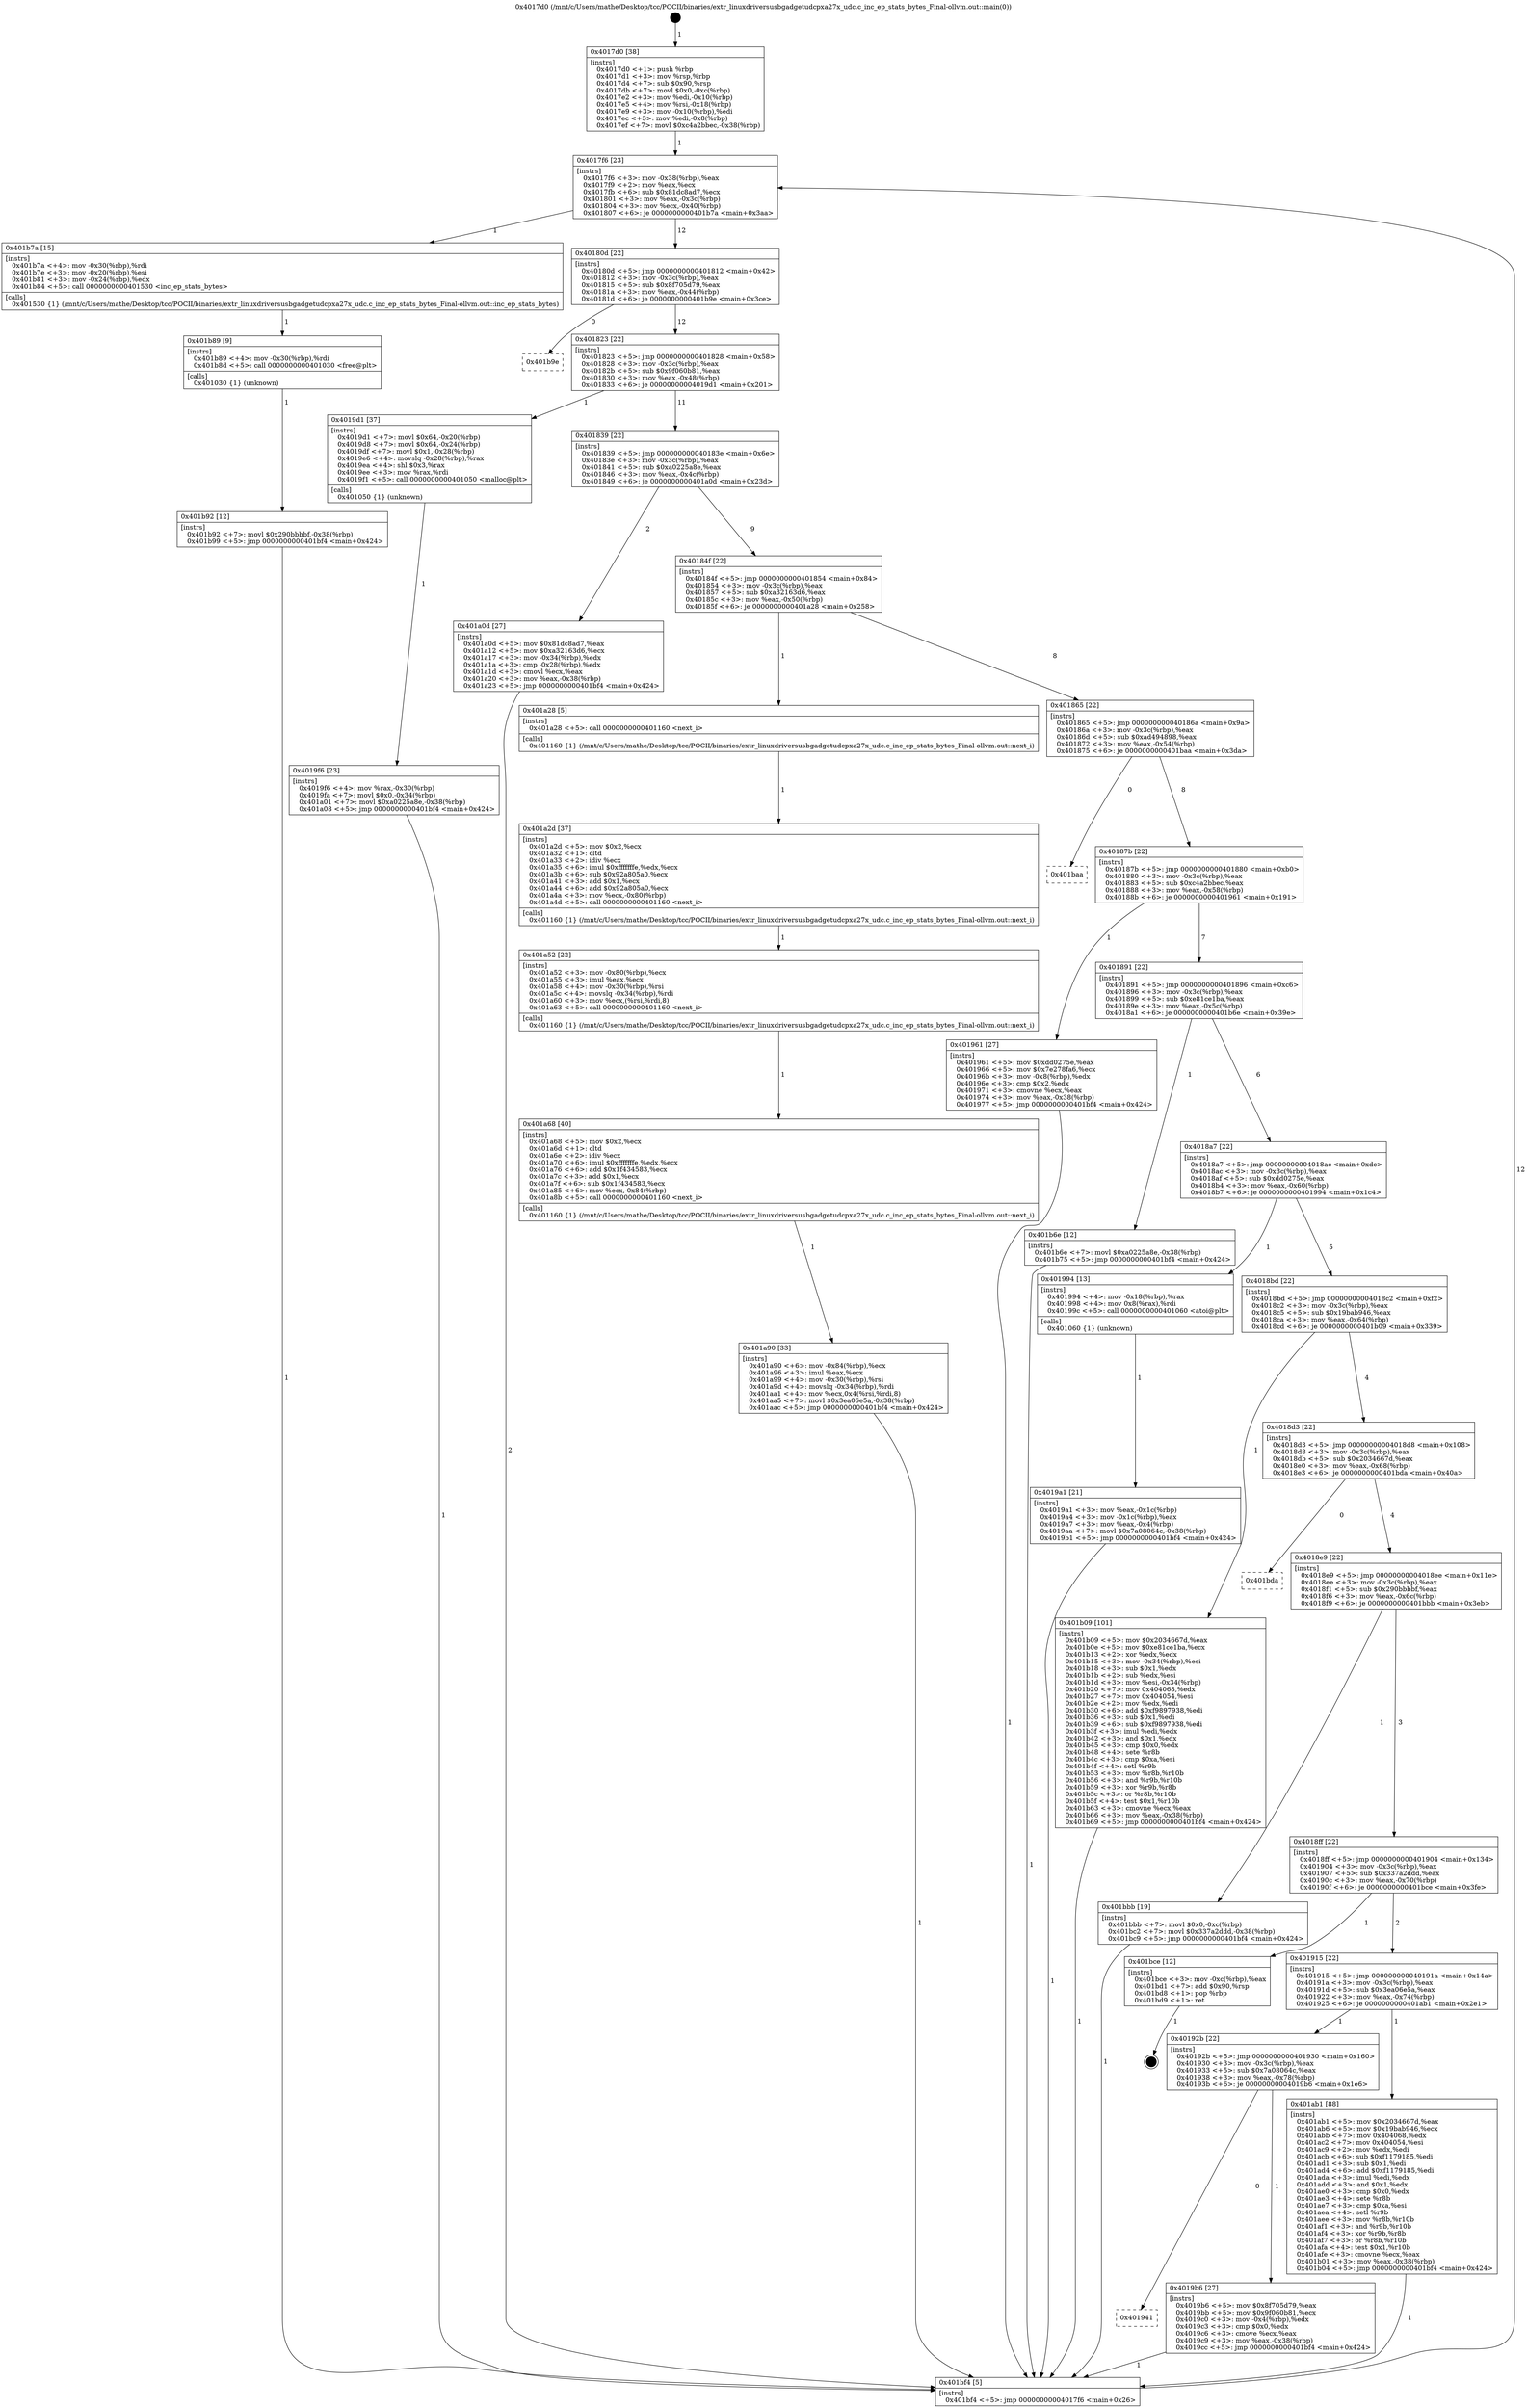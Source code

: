 digraph "0x4017d0" {
  label = "0x4017d0 (/mnt/c/Users/mathe/Desktop/tcc/POCII/binaries/extr_linuxdriversusbgadgetudcpxa27x_udc.c_inc_ep_stats_bytes_Final-ollvm.out::main(0))"
  labelloc = "t"
  node[shape=record]

  Entry [label="",width=0.3,height=0.3,shape=circle,fillcolor=black,style=filled]
  "0x4017f6" [label="{
     0x4017f6 [23]\l
     | [instrs]\l
     &nbsp;&nbsp;0x4017f6 \<+3\>: mov -0x38(%rbp),%eax\l
     &nbsp;&nbsp;0x4017f9 \<+2\>: mov %eax,%ecx\l
     &nbsp;&nbsp;0x4017fb \<+6\>: sub $0x81dc8ad7,%ecx\l
     &nbsp;&nbsp;0x401801 \<+3\>: mov %eax,-0x3c(%rbp)\l
     &nbsp;&nbsp;0x401804 \<+3\>: mov %ecx,-0x40(%rbp)\l
     &nbsp;&nbsp;0x401807 \<+6\>: je 0000000000401b7a \<main+0x3aa\>\l
  }"]
  "0x401b7a" [label="{
     0x401b7a [15]\l
     | [instrs]\l
     &nbsp;&nbsp;0x401b7a \<+4\>: mov -0x30(%rbp),%rdi\l
     &nbsp;&nbsp;0x401b7e \<+3\>: mov -0x20(%rbp),%esi\l
     &nbsp;&nbsp;0x401b81 \<+3\>: mov -0x24(%rbp),%edx\l
     &nbsp;&nbsp;0x401b84 \<+5\>: call 0000000000401530 \<inc_ep_stats_bytes\>\l
     | [calls]\l
     &nbsp;&nbsp;0x401530 \{1\} (/mnt/c/Users/mathe/Desktop/tcc/POCII/binaries/extr_linuxdriversusbgadgetudcpxa27x_udc.c_inc_ep_stats_bytes_Final-ollvm.out::inc_ep_stats_bytes)\l
  }"]
  "0x40180d" [label="{
     0x40180d [22]\l
     | [instrs]\l
     &nbsp;&nbsp;0x40180d \<+5\>: jmp 0000000000401812 \<main+0x42\>\l
     &nbsp;&nbsp;0x401812 \<+3\>: mov -0x3c(%rbp),%eax\l
     &nbsp;&nbsp;0x401815 \<+5\>: sub $0x8f705d79,%eax\l
     &nbsp;&nbsp;0x40181a \<+3\>: mov %eax,-0x44(%rbp)\l
     &nbsp;&nbsp;0x40181d \<+6\>: je 0000000000401b9e \<main+0x3ce\>\l
  }"]
  Exit [label="",width=0.3,height=0.3,shape=circle,fillcolor=black,style=filled,peripheries=2]
  "0x401b9e" [label="{
     0x401b9e\l
  }", style=dashed]
  "0x401823" [label="{
     0x401823 [22]\l
     | [instrs]\l
     &nbsp;&nbsp;0x401823 \<+5\>: jmp 0000000000401828 \<main+0x58\>\l
     &nbsp;&nbsp;0x401828 \<+3\>: mov -0x3c(%rbp),%eax\l
     &nbsp;&nbsp;0x40182b \<+5\>: sub $0x9f060b81,%eax\l
     &nbsp;&nbsp;0x401830 \<+3\>: mov %eax,-0x48(%rbp)\l
     &nbsp;&nbsp;0x401833 \<+6\>: je 00000000004019d1 \<main+0x201\>\l
  }"]
  "0x401b92" [label="{
     0x401b92 [12]\l
     | [instrs]\l
     &nbsp;&nbsp;0x401b92 \<+7\>: movl $0x290bbbbf,-0x38(%rbp)\l
     &nbsp;&nbsp;0x401b99 \<+5\>: jmp 0000000000401bf4 \<main+0x424\>\l
  }"]
  "0x4019d1" [label="{
     0x4019d1 [37]\l
     | [instrs]\l
     &nbsp;&nbsp;0x4019d1 \<+7\>: movl $0x64,-0x20(%rbp)\l
     &nbsp;&nbsp;0x4019d8 \<+7\>: movl $0x64,-0x24(%rbp)\l
     &nbsp;&nbsp;0x4019df \<+7\>: movl $0x1,-0x28(%rbp)\l
     &nbsp;&nbsp;0x4019e6 \<+4\>: movslq -0x28(%rbp),%rax\l
     &nbsp;&nbsp;0x4019ea \<+4\>: shl $0x3,%rax\l
     &nbsp;&nbsp;0x4019ee \<+3\>: mov %rax,%rdi\l
     &nbsp;&nbsp;0x4019f1 \<+5\>: call 0000000000401050 \<malloc@plt\>\l
     | [calls]\l
     &nbsp;&nbsp;0x401050 \{1\} (unknown)\l
  }"]
  "0x401839" [label="{
     0x401839 [22]\l
     | [instrs]\l
     &nbsp;&nbsp;0x401839 \<+5\>: jmp 000000000040183e \<main+0x6e\>\l
     &nbsp;&nbsp;0x40183e \<+3\>: mov -0x3c(%rbp),%eax\l
     &nbsp;&nbsp;0x401841 \<+5\>: sub $0xa0225a8e,%eax\l
     &nbsp;&nbsp;0x401846 \<+3\>: mov %eax,-0x4c(%rbp)\l
     &nbsp;&nbsp;0x401849 \<+6\>: je 0000000000401a0d \<main+0x23d\>\l
  }"]
  "0x401b89" [label="{
     0x401b89 [9]\l
     | [instrs]\l
     &nbsp;&nbsp;0x401b89 \<+4\>: mov -0x30(%rbp),%rdi\l
     &nbsp;&nbsp;0x401b8d \<+5\>: call 0000000000401030 \<free@plt\>\l
     | [calls]\l
     &nbsp;&nbsp;0x401030 \{1\} (unknown)\l
  }"]
  "0x401a0d" [label="{
     0x401a0d [27]\l
     | [instrs]\l
     &nbsp;&nbsp;0x401a0d \<+5\>: mov $0x81dc8ad7,%eax\l
     &nbsp;&nbsp;0x401a12 \<+5\>: mov $0xa32163d6,%ecx\l
     &nbsp;&nbsp;0x401a17 \<+3\>: mov -0x34(%rbp),%edx\l
     &nbsp;&nbsp;0x401a1a \<+3\>: cmp -0x28(%rbp),%edx\l
     &nbsp;&nbsp;0x401a1d \<+3\>: cmovl %ecx,%eax\l
     &nbsp;&nbsp;0x401a20 \<+3\>: mov %eax,-0x38(%rbp)\l
     &nbsp;&nbsp;0x401a23 \<+5\>: jmp 0000000000401bf4 \<main+0x424\>\l
  }"]
  "0x40184f" [label="{
     0x40184f [22]\l
     | [instrs]\l
     &nbsp;&nbsp;0x40184f \<+5\>: jmp 0000000000401854 \<main+0x84\>\l
     &nbsp;&nbsp;0x401854 \<+3\>: mov -0x3c(%rbp),%eax\l
     &nbsp;&nbsp;0x401857 \<+5\>: sub $0xa32163d6,%eax\l
     &nbsp;&nbsp;0x40185c \<+3\>: mov %eax,-0x50(%rbp)\l
     &nbsp;&nbsp;0x40185f \<+6\>: je 0000000000401a28 \<main+0x258\>\l
  }"]
  "0x401a90" [label="{
     0x401a90 [33]\l
     | [instrs]\l
     &nbsp;&nbsp;0x401a90 \<+6\>: mov -0x84(%rbp),%ecx\l
     &nbsp;&nbsp;0x401a96 \<+3\>: imul %eax,%ecx\l
     &nbsp;&nbsp;0x401a99 \<+4\>: mov -0x30(%rbp),%rsi\l
     &nbsp;&nbsp;0x401a9d \<+4\>: movslq -0x34(%rbp),%rdi\l
     &nbsp;&nbsp;0x401aa1 \<+4\>: mov %ecx,0x4(%rsi,%rdi,8)\l
     &nbsp;&nbsp;0x401aa5 \<+7\>: movl $0x3ea06e5a,-0x38(%rbp)\l
     &nbsp;&nbsp;0x401aac \<+5\>: jmp 0000000000401bf4 \<main+0x424\>\l
  }"]
  "0x401a28" [label="{
     0x401a28 [5]\l
     | [instrs]\l
     &nbsp;&nbsp;0x401a28 \<+5\>: call 0000000000401160 \<next_i\>\l
     | [calls]\l
     &nbsp;&nbsp;0x401160 \{1\} (/mnt/c/Users/mathe/Desktop/tcc/POCII/binaries/extr_linuxdriversusbgadgetudcpxa27x_udc.c_inc_ep_stats_bytes_Final-ollvm.out::next_i)\l
  }"]
  "0x401865" [label="{
     0x401865 [22]\l
     | [instrs]\l
     &nbsp;&nbsp;0x401865 \<+5\>: jmp 000000000040186a \<main+0x9a\>\l
     &nbsp;&nbsp;0x40186a \<+3\>: mov -0x3c(%rbp),%eax\l
     &nbsp;&nbsp;0x40186d \<+5\>: sub $0xad494898,%eax\l
     &nbsp;&nbsp;0x401872 \<+3\>: mov %eax,-0x54(%rbp)\l
     &nbsp;&nbsp;0x401875 \<+6\>: je 0000000000401baa \<main+0x3da\>\l
  }"]
  "0x401a68" [label="{
     0x401a68 [40]\l
     | [instrs]\l
     &nbsp;&nbsp;0x401a68 \<+5\>: mov $0x2,%ecx\l
     &nbsp;&nbsp;0x401a6d \<+1\>: cltd\l
     &nbsp;&nbsp;0x401a6e \<+2\>: idiv %ecx\l
     &nbsp;&nbsp;0x401a70 \<+6\>: imul $0xfffffffe,%edx,%ecx\l
     &nbsp;&nbsp;0x401a76 \<+6\>: add $0x1f434583,%ecx\l
     &nbsp;&nbsp;0x401a7c \<+3\>: add $0x1,%ecx\l
     &nbsp;&nbsp;0x401a7f \<+6\>: sub $0x1f434583,%ecx\l
     &nbsp;&nbsp;0x401a85 \<+6\>: mov %ecx,-0x84(%rbp)\l
     &nbsp;&nbsp;0x401a8b \<+5\>: call 0000000000401160 \<next_i\>\l
     | [calls]\l
     &nbsp;&nbsp;0x401160 \{1\} (/mnt/c/Users/mathe/Desktop/tcc/POCII/binaries/extr_linuxdriversusbgadgetudcpxa27x_udc.c_inc_ep_stats_bytes_Final-ollvm.out::next_i)\l
  }"]
  "0x401baa" [label="{
     0x401baa\l
  }", style=dashed]
  "0x40187b" [label="{
     0x40187b [22]\l
     | [instrs]\l
     &nbsp;&nbsp;0x40187b \<+5\>: jmp 0000000000401880 \<main+0xb0\>\l
     &nbsp;&nbsp;0x401880 \<+3\>: mov -0x3c(%rbp),%eax\l
     &nbsp;&nbsp;0x401883 \<+5\>: sub $0xc4a2bbec,%eax\l
     &nbsp;&nbsp;0x401888 \<+3\>: mov %eax,-0x58(%rbp)\l
     &nbsp;&nbsp;0x40188b \<+6\>: je 0000000000401961 \<main+0x191\>\l
  }"]
  "0x401a52" [label="{
     0x401a52 [22]\l
     | [instrs]\l
     &nbsp;&nbsp;0x401a52 \<+3\>: mov -0x80(%rbp),%ecx\l
     &nbsp;&nbsp;0x401a55 \<+3\>: imul %eax,%ecx\l
     &nbsp;&nbsp;0x401a58 \<+4\>: mov -0x30(%rbp),%rsi\l
     &nbsp;&nbsp;0x401a5c \<+4\>: movslq -0x34(%rbp),%rdi\l
     &nbsp;&nbsp;0x401a60 \<+3\>: mov %ecx,(%rsi,%rdi,8)\l
     &nbsp;&nbsp;0x401a63 \<+5\>: call 0000000000401160 \<next_i\>\l
     | [calls]\l
     &nbsp;&nbsp;0x401160 \{1\} (/mnt/c/Users/mathe/Desktop/tcc/POCII/binaries/extr_linuxdriversusbgadgetudcpxa27x_udc.c_inc_ep_stats_bytes_Final-ollvm.out::next_i)\l
  }"]
  "0x401961" [label="{
     0x401961 [27]\l
     | [instrs]\l
     &nbsp;&nbsp;0x401961 \<+5\>: mov $0xdd0275e,%eax\l
     &nbsp;&nbsp;0x401966 \<+5\>: mov $0x7e278fa6,%ecx\l
     &nbsp;&nbsp;0x40196b \<+3\>: mov -0x8(%rbp),%edx\l
     &nbsp;&nbsp;0x40196e \<+3\>: cmp $0x2,%edx\l
     &nbsp;&nbsp;0x401971 \<+3\>: cmovne %ecx,%eax\l
     &nbsp;&nbsp;0x401974 \<+3\>: mov %eax,-0x38(%rbp)\l
     &nbsp;&nbsp;0x401977 \<+5\>: jmp 0000000000401bf4 \<main+0x424\>\l
  }"]
  "0x401891" [label="{
     0x401891 [22]\l
     | [instrs]\l
     &nbsp;&nbsp;0x401891 \<+5\>: jmp 0000000000401896 \<main+0xc6\>\l
     &nbsp;&nbsp;0x401896 \<+3\>: mov -0x3c(%rbp),%eax\l
     &nbsp;&nbsp;0x401899 \<+5\>: sub $0xe81ce1ba,%eax\l
     &nbsp;&nbsp;0x40189e \<+3\>: mov %eax,-0x5c(%rbp)\l
     &nbsp;&nbsp;0x4018a1 \<+6\>: je 0000000000401b6e \<main+0x39e\>\l
  }"]
  "0x401bf4" [label="{
     0x401bf4 [5]\l
     | [instrs]\l
     &nbsp;&nbsp;0x401bf4 \<+5\>: jmp 00000000004017f6 \<main+0x26\>\l
  }"]
  "0x4017d0" [label="{
     0x4017d0 [38]\l
     | [instrs]\l
     &nbsp;&nbsp;0x4017d0 \<+1\>: push %rbp\l
     &nbsp;&nbsp;0x4017d1 \<+3\>: mov %rsp,%rbp\l
     &nbsp;&nbsp;0x4017d4 \<+7\>: sub $0x90,%rsp\l
     &nbsp;&nbsp;0x4017db \<+7\>: movl $0x0,-0xc(%rbp)\l
     &nbsp;&nbsp;0x4017e2 \<+3\>: mov %edi,-0x10(%rbp)\l
     &nbsp;&nbsp;0x4017e5 \<+4\>: mov %rsi,-0x18(%rbp)\l
     &nbsp;&nbsp;0x4017e9 \<+3\>: mov -0x10(%rbp),%edi\l
     &nbsp;&nbsp;0x4017ec \<+3\>: mov %edi,-0x8(%rbp)\l
     &nbsp;&nbsp;0x4017ef \<+7\>: movl $0xc4a2bbec,-0x38(%rbp)\l
  }"]
  "0x401a2d" [label="{
     0x401a2d [37]\l
     | [instrs]\l
     &nbsp;&nbsp;0x401a2d \<+5\>: mov $0x2,%ecx\l
     &nbsp;&nbsp;0x401a32 \<+1\>: cltd\l
     &nbsp;&nbsp;0x401a33 \<+2\>: idiv %ecx\l
     &nbsp;&nbsp;0x401a35 \<+6\>: imul $0xfffffffe,%edx,%ecx\l
     &nbsp;&nbsp;0x401a3b \<+6\>: sub $0x92a805a0,%ecx\l
     &nbsp;&nbsp;0x401a41 \<+3\>: add $0x1,%ecx\l
     &nbsp;&nbsp;0x401a44 \<+6\>: add $0x92a805a0,%ecx\l
     &nbsp;&nbsp;0x401a4a \<+3\>: mov %ecx,-0x80(%rbp)\l
     &nbsp;&nbsp;0x401a4d \<+5\>: call 0000000000401160 \<next_i\>\l
     | [calls]\l
     &nbsp;&nbsp;0x401160 \{1\} (/mnt/c/Users/mathe/Desktop/tcc/POCII/binaries/extr_linuxdriversusbgadgetudcpxa27x_udc.c_inc_ep_stats_bytes_Final-ollvm.out::next_i)\l
  }"]
  "0x401b6e" [label="{
     0x401b6e [12]\l
     | [instrs]\l
     &nbsp;&nbsp;0x401b6e \<+7\>: movl $0xa0225a8e,-0x38(%rbp)\l
     &nbsp;&nbsp;0x401b75 \<+5\>: jmp 0000000000401bf4 \<main+0x424\>\l
  }"]
  "0x4018a7" [label="{
     0x4018a7 [22]\l
     | [instrs]\l
     &nbsp;&nbsp;0x4018a7 \<+5\>: jmp 00000000004018ac \<main+0xdc\>\l
     &nbsp;&nbsp;0x4018ac \<+3\>: mov -0x3c(%rbp),%eax\l
     &nbsp;&nbsp;0x4018af \<+5\>: sub $0xdd0275e,%eax\l
     &nbsp;&nbsp;0x4018b4 \<+3\>: mov %eax,-0x60(%rbp)\l
     &nbsp;&nbsp;0x4018b7 \<+6\>: je 0000000000401994 \<main+0x1c4\>\l
  }"]
  "0x4019f6" [label="{
     0x4019f6 [23]\l
     | [instrs]\l
     &nbsp;&nbsp;0x4019f6 \<+4\>: mov %rax,-0x30(%rbp)\l
     &nbsp;&nbsp;0x4019fa \<+7\>: movl $0x0,-0x34(%rbp)\l
     &nbsp;&nbsp;0x401a01 \<+7\>: movl $0xa0225a8e,-0x38(%rbp)\l
     &nbsp;&nbsp;0x401a08 \<+5\>: jmp 0000000000401bf4 \<main+0x424\>\l
  }"]
  "0x401994" [label="{
     0x401994 [13]\l
     | [instrs]\l
     &nbsp;&nbsp;0x401994 \<+4\>: mov -0x18(%rbp),%rax\l
     &nbsp;&nbsp;0x401998 \<+4\>: mov 0x8(%rax),%rdi\l
     &nbsp;&nbsp;0x40199c \<+5\>: call 0000000000401060 \<atoi@plt\>\l
     | [calls]\l
     &nbsp;&nbsp;0x401060 \{1\} (unknown)\l
  }"]
  "0x4018bd" [label="{
     0x4018bd [22]\l
     | [instrs]\l
     &nbsp;&nbsp;0x4018bd \<+5\>: jmp 00000000004018c2 \<main+0xf2\>\l
     &nbsp;&nbsp;0x4018c2 \<+3\>: mov -0x3c(%rbp),%eax\l
     &nbsp;&nbsp;0x4018c5 \<+5\>: sub $0x19bab946,%eax\l
     &nbsp;&nbsp;0x4018ca \<+3\>: mov %eax,-0x64(%rbp)\l
     &nbsp;&nbsp;0x4018cd \<+6\>: je 0000000000401b09 \<main+0x339\>\l
  }"]
  "0x4019a1" [label="{
     0x4019a1 [21]\l
     | [instrs]\l
     &nbsp;&nbsp;0x4019a1 \<+3\>: mov %eax,-0x1c(%rbp)\l
     &nbsp;&nbsp;0x4019a4 \<+3\>: mov -0x1c(%rbp),%eax\l
     &nbsp;&nbsp;0x4019a7 \<+3\>: mov %eax,-0x4(%rbp)\l
     &nbsp;&nbsp;0x4019aa \<+7\>: movl $0x7a08064c,-0x38(%rbp)\l
     &nbsp;&nbsp;0x4019b1 \<+5\>: jmp 0000000000401bf4 \<main+0x424\>\l
  }"]
  "0x401941" [label="{
     0x401941\l
  }", style=dashed]
  "0x401b09" [label="{
     0x401b09 [101]\l
     | [instrs]\l
     &nbsp;&nbsp;0x401b09 \<+5\>: mov $0x2034667d,%eax\l
     &nbsp;&nbsp;0x401b0e \<+5\>: mov $0xe81ce1ba,%ecx\l
     &nbsp;&nbsp;0x401b13 \<+2\>: xor %edx,%edx\l
     &nbsp;&nbsp;0x401b15 \<+3\>: mov -0x34(%rbp),%esi\l
     &nbsp;&nbsp;0x401b18 \<+3\>: sub $0x1,%edx\l
     &nbsp;&nbsp;0x401b1b \<+2\>: sub %edx,%esi\l
     &nbsp;&nbsp;0x401b1d \<+3\>: mov %esi,-0x34(%rbp)\l
     &nbsp;&nbsp;0x401b20 \<+7\>: mov 0x404068,%edx\l
     &nbsp;&nbsp;0x401b27 \<+7\>: mov 0x404054,%esi\l
     &nbsp;&nbsp;0x401b2e \<+2\>: mov %edx,%edi\l
     &nbsp;&nbsp;0x401b30 \<+6\>: add $0xf9897938,%edi\l
     &nbsp;&nbsp;0x401b36 \<+3\>: sub $0x1,%edi\l
     &nbsp;&nbsp;0x401b39 \<+6\>: sub $0xf9897938,%edi\l
     &nbsp;&nbsp;0x401b3f \<+3\>: imul %edi,%edx\l
     &nbsp;&nbsp;0x401b42 \<+3\>: and $0x1,%edx\l
     &nbsp;&nbsp;0x401b45 \<+3\>: cmp $0x0,%edx\l
     &nbsp;&nbsp;0x401b48 \<+4\>: sete %r8b\l
     &nbsp;&nbsp;0x401b4c \<+3\>: cmp $0xa,%esi\l
     &nbsp;&nbsp;0x401b4f \<+4\>: setl %r9b\l
     &nbsp;&nbsp;0x401b53 \<+3\>: mov %r8b,%r10b\l
     &nbsp;&nbsp;0x401b56 \<+3\>: and %r9b,%r10b\l
     &nbsp;&nbsp;0x401b59 \<+3\>: xor %r9b,%r8b\l
     &nbsp;&nbsp;0x401b5c \<+3\>: or %r8b,%r10b\l
     &nbsp;&nbsp;0x401b5f \<+4\>: test $0x1,%r10b\l
     &nbsp;&nbsp;0x401b63 \<+3\>: cmovne %ecx,%eax\l
     &nbsp;&nbsp;0x401b66 \<+3\>: mov %eax,-0x38(%rbp)\l
     &nbsp;&nbsp;0x401b69 \<+5\>: jmp 0000000000401bf4 \<main+0x424\>\l
  }"]
  "0x4018d3" [label="{
     0x4018d3 [22]\l
     | [instrs]\l
     &nbsp;&nbsp;0x4018d3 \<+5\>: jmp 00000000004018d8 \<main+0x108\>\l
     &nbsp;&nbsp;0x4018d8 \<+3\>: mov -0x3c(%rbp),%eax\l
     &nbsp;&nbsp;0x4018db \<+5\>: sub $0x2034667d,%eax\l
     &nbsp;&nbsp;0x4018e0 \<+3\>: mov %eax,-0x68(%rbp)\l
     &nbsp;&nbsp;0x4018e3 \<+6\>: je 0000000000401bda \<main+0x40a\>\l
  }"]
  "0x4019b6" [label="{
     0x4019b6 [27]\l
     | [instrs]\l
     &nbsp;&nbsp;0x4019b6 \<+5\>: mov $0x8f705d79,%eax\l
     &nbsp;&nbsp;0x4019bb \<+5\>: mov $0x9f060b81,%ecx\l
     &nbsp;&nbsp;0x4019c0 \<+3\>: mov -0x4(%rbp),%edx\l
     &nbsp;&nbsp;0x4019c3 \<+3\>: cmp $0x0,%edx\l
     &nbsp;&nbsp;0x4019c6 \<+3\>: cmove %ecx,%eax\l
     &nbsp;&nbsp;0x4019c9 \<+3\>: mov %eax,-0x38(%rbp)\l
     &nbsp;&nbsp;0x4019cc \<+5\>: jmp 0000000000401bf4 \<main+0x424\>\l
  }"]
  "0x401bda" [label="{
     0x401bda\l
  }", style=dashed]
  "0x4018e9" [label="{
     0x4018e9 [22]\l
     | [instrs]\l
     &nbsp;&nbsp;0x4018e9 \<+5\>: jmp 00000000004018ee \<main+0x11e\>\l
     &nbsp;&nbsp;0x4018ee \<+3\>: mov -0x3c(%rbp),%eax\l
     &nbsp;&nbsp;0x4018f1 \<+5\>: sub $0x290bbbbf,%eax\l
     &nbsp;&nbsp;0x4018f6 \<+3\>: mov %eax,-0x6c(%rbp)\l
     &nbsp;&nbsp;0x4018f9 \<+6\>: je 0000000000401bbb \<main+0x3eb\>\l
  }"]
  "0x40192b" [label="{
     0x40192b [22]\l
     | [instrs]\l
     &nbsp;&nbsp;0x40192b \<+5\>: jmp 0000000000401930 \<main+0x160\>\l
     &nbsp;&nbsp;0x401930 \<+3\>: mov -0x3c(%rbp),%eax\l
     &nbsp;&nbsp;0x401933 \<+5\>: sub $0x7a08064c,%eax\l
     &nbsp;&nbsp;0x401938 \<+3\>: mov %eax,-0x78(%rbp)\l
     &nbsp;&nbsp;0x40193b \<+6\>: je 00000000004019b6 \<main+0x1e6\>\l
  }"]
  "0x401bbb" [label="{
     0x401bbb [19]\l
     | [instrs]\l
     &nbsp;&nbsp;0x401bbb \<+7\>: movl $0x0,-0xc(%rbp)\l
     &nbsp;&nbsp;0x401bc2 \<+7\>: movl $0x337a2ddd,-0x38(%rbp)\l
     &nbsp;&nbsp;0x401bc9 \<+5\>: jmp 0000000000401bf4 \<main+0x424\>\l
  }"]
  "0x4018ff" [label="{
     0x4018ff [22]\l
     | [instrs]\l
     &nbsp;&nbsp;0x4018ff \<+5\>: jmp 0000000000401904 \<main+0x134\>\l
     &nbsp;&nbsp;0x401904 \<+3\>: mov -0x3c(%rbp),%eax\l
     &nbsp;&nbsp;0x401907 \<+5\>: sub $0x337a2ddd,%eax\l
     &nbsp;&nbsp;0x40190c \<+3\>: mov %eax,-0x70(%rbp)\l
     &nbsp;&nbsp;0x40190f \<+6\>: je 0000000000401bce \<main+0x3fe\>\l
  }"]
  "0x401ab1" [label="{
     0x401ab1 [88]\l
     | [instrs]\l
     &nbsp;&nbsp;0x401ab1 \<+5\>: mov $0x2034667d,%eax\l
     &nbsp;&nbsp;0x401ab6 \<+5\>: mov $0x19bab946,%ecx\l
     &nbsp;&nbsp;0x401abb \<+7\>: mov 0x404068,%edx\l
     &nbsp;&nbsp;0x401ac2 \<+7\>: mov 0x404054,%esi\l
     &nbsp;&nbsp;0x401ac9 \<+2\>: mov %edx,%edi\l
     &nbsp;&nbsp;0x401acb \<+6\>: sub $0xf1179185,%edi\l
     &nbsp;&nbsp;0x401ad1 \<+3\>: sub $0x1,%edi\l
     &nbsp;&nbsp;0x401ad4 \<+6\>: add $0xf1179185,%edi\l
     &nbsp;&nbsp;0x401ada \<+3\>: imul %edi,%edx\l
     &nbsp;&nbsp;0x401add \<+3\>: and $0x1,%edx\l
     &nbsp;&nbsp;0x401ae0 \<+3\>: cmp $0x0,%edx\l
     &nbsp;&nbsp;0x401ae3 \<+4\>: sete %r8b\l
     &nbsp;&nbsp;0x401ae7 \<+3\>: cmp $0xa,%esi\l
     &nbsp;&nbsp;0x401aea \<+4\>: setl %r9b\l
     &nbsp;&nbsp;0x401aee \<+3\>: mov %r8b,%r10b\l
     &nbsp;&nbsp;0x401af1 \<+3\>: and %r9b,%r10b\l
     &nbsp;&nbsp;0x401af4 \<+3\>: xor %r9b,%r8b\l
     &nbsp;&nbsp;0x401af7 \<+3\>: or %r8b,%r10b\l
     &nbsp;&nbsp;0x401afa \<+4\>: test $0x1,%r10b\l
     &nbsp;&nbsp;0x401afe \<+3\>: cmovne %ecx,%eax\l
     &nbsp;&nbsp;0x401b01 \<+3\>: mov %eax,-0x38(%rbp)\l
     &nbsp;&nbsp;0x401b04 \<+5\>: jmp 0000000000401bf4 \<main+0x424\>\l
  }"]
  "0x401bce" [label="{
     0x401bce [12]\l
     | [instrs]\l
     &nbsp;&nbsp;0x401bce \<+3\>: mov -0xc(%rbp),%eax\l
     &nbsp;&nbsp;0x401bd1 \<+7\>: add $0x90,%rsp\l
     &nbsp;&nbsp;0x401bd8 \<+1\>: pop %rbp\l
     &nbsp;&nbsp;0x401bd9 \<+1\>: ret\l
  }"]
  "0x401915" [label="{
     0x401915 [22]\l
     | [instrs]\l
     &nbsp;&nbsp;0x401915 \<+5\>: jmp 000000000040191a \<main+0x14a\>\l
     &nbsp;&nbsp;0x40191a \<+3\>: mov -0x3c(%rbp),%eax\l
     &nbsp;&nbsp;0x40191d \<+5\>: sub $0x3ea06e5a,%eax\l
     &nbsp;&nbsp;0x401922 \<+3\>: mov %eax,-0x74(%rbp)\l
     &nbsp;&nbsp;0x401925 \<+6\>: je 0000000000401ab1 \<main+0x2e1\>\l
  }"]
  Entry -> "0x4017d0" [label=" 1"]
  "0x4017f6" -> "0x401b7a" [label=" 1"]
  "0x4017f6" -> "0x40180d" [label=" 12"]
  "0x401bce" -> Exit [label=" 1"]
  "0x40180d" -> "0x401b9e" [label=" 0"]
  "0x40180d" -> "0x401823" [label=" 12"]
  "0x401bbb" -> "0x401bf4" [label=" 1"]
  "0x401823" -> "0x4019d1" [label=" 1"]
  "0x401823" -> "0x401839" [label=" 11"]
  "0x401b92" -> "0x401bf4" [label=" 1"]
  "0x401839" -> "0x401a0d" [label=" 2"]
  "0x401839" -> "0x40184f" [label=" 9"]
  "0x401b89" -> "0x401b92" [label=" 1"]
  "0x40184f" -> "0x401a28" [label=" 1"]
  "0x40184f" -> "0x401865" [label=" 8"]
  "0x401b7a" -> "0x401b89" [label=" 1"]
  "0x401865" -> "0x401baa" [label=" 0"]
  "0x401865" -> "0x40187b" [label=" 8"]
  "0x401b6e" -> "0x401bf4" [label=" 1"]
  "0x40187b" -> "0x401961" [label=" 1"]
  "0x40187b" -> "0x401891" [label=" 7"]
  "0x401961" -> "0x401bf4" [label=" 1"]
  "0x4017d0" -> "0x4017f6" [label=" 1"]
  "0x401bf4" -> "0x4017f6" [label=" 12"]
  "0x401b09" -> "0x401bf4" [label=" 1"]
  "0x401891" -> "0x401b6e" [label=" 1"]
  "0x401891" -> "0x4018a7" [label=" 6"]
  "0x401ab1" -> "0x401bf4" [label=" 1"]
  "0x4018a7" -> "0x401994" [label=" 1"]
  "0x4018a7" -> "0x4018bd" [label=" 5"]
  "0x401994" -> "0x4019a1" [label=" 1"]
  "0x4019a1" -> "0x401bf4" [label=" 1"]
  "0x401a90" -> "0x401bf4" [label=" 1"]
  "0x4018bd" -> "0x401b09" [label=" 1"]
  "0x4018bd" -> "0x4018d3" [label=" 4"]
  "0x401a68" -> "0x401a90" [label=" 1"]
  "0x4018d3" -> "0x401bda" [label=" 0"]
  "0x4018d3" -> "0x4018e9" [label=" 4"]
  "0x401a52" -> "0x401a68" [label=" 1"]
  "0x4018e9" -> "0x401bbb" [label=" 1"]
  "0x4018e9" -> "0x4018ff" [label=" 3"]
  "0x401a28" -> "0x401a2d" [label=" 1"]
  "0x4018ff" -> "0x401bce" [label=" 1"]
  "0x4018ff" -> "0x401915" [label=" 2"]
  "0x401a0d" -> "0x401bf4" [label=" 2"]
  "0x401915" -> "0x401ab1" [label=" 1"]
  "0x401915" -> "0x40192b" [label=" 1"]
  "0x401a2d" -> "0x401a52" [label=" 1"]
  "0x40192b" -> "0x4019b6" [label=" 1"]
  "0x40192b" -> "0x401941" [label=" 0"]
  "0x4019b6" -> "0x401bf4" [label=" 1"]
  "0x4019d1" -> "0x4019f6" [label=" 1"]
  "0x4019f6" -> "0x401bf4" [label=" 1"]
}
